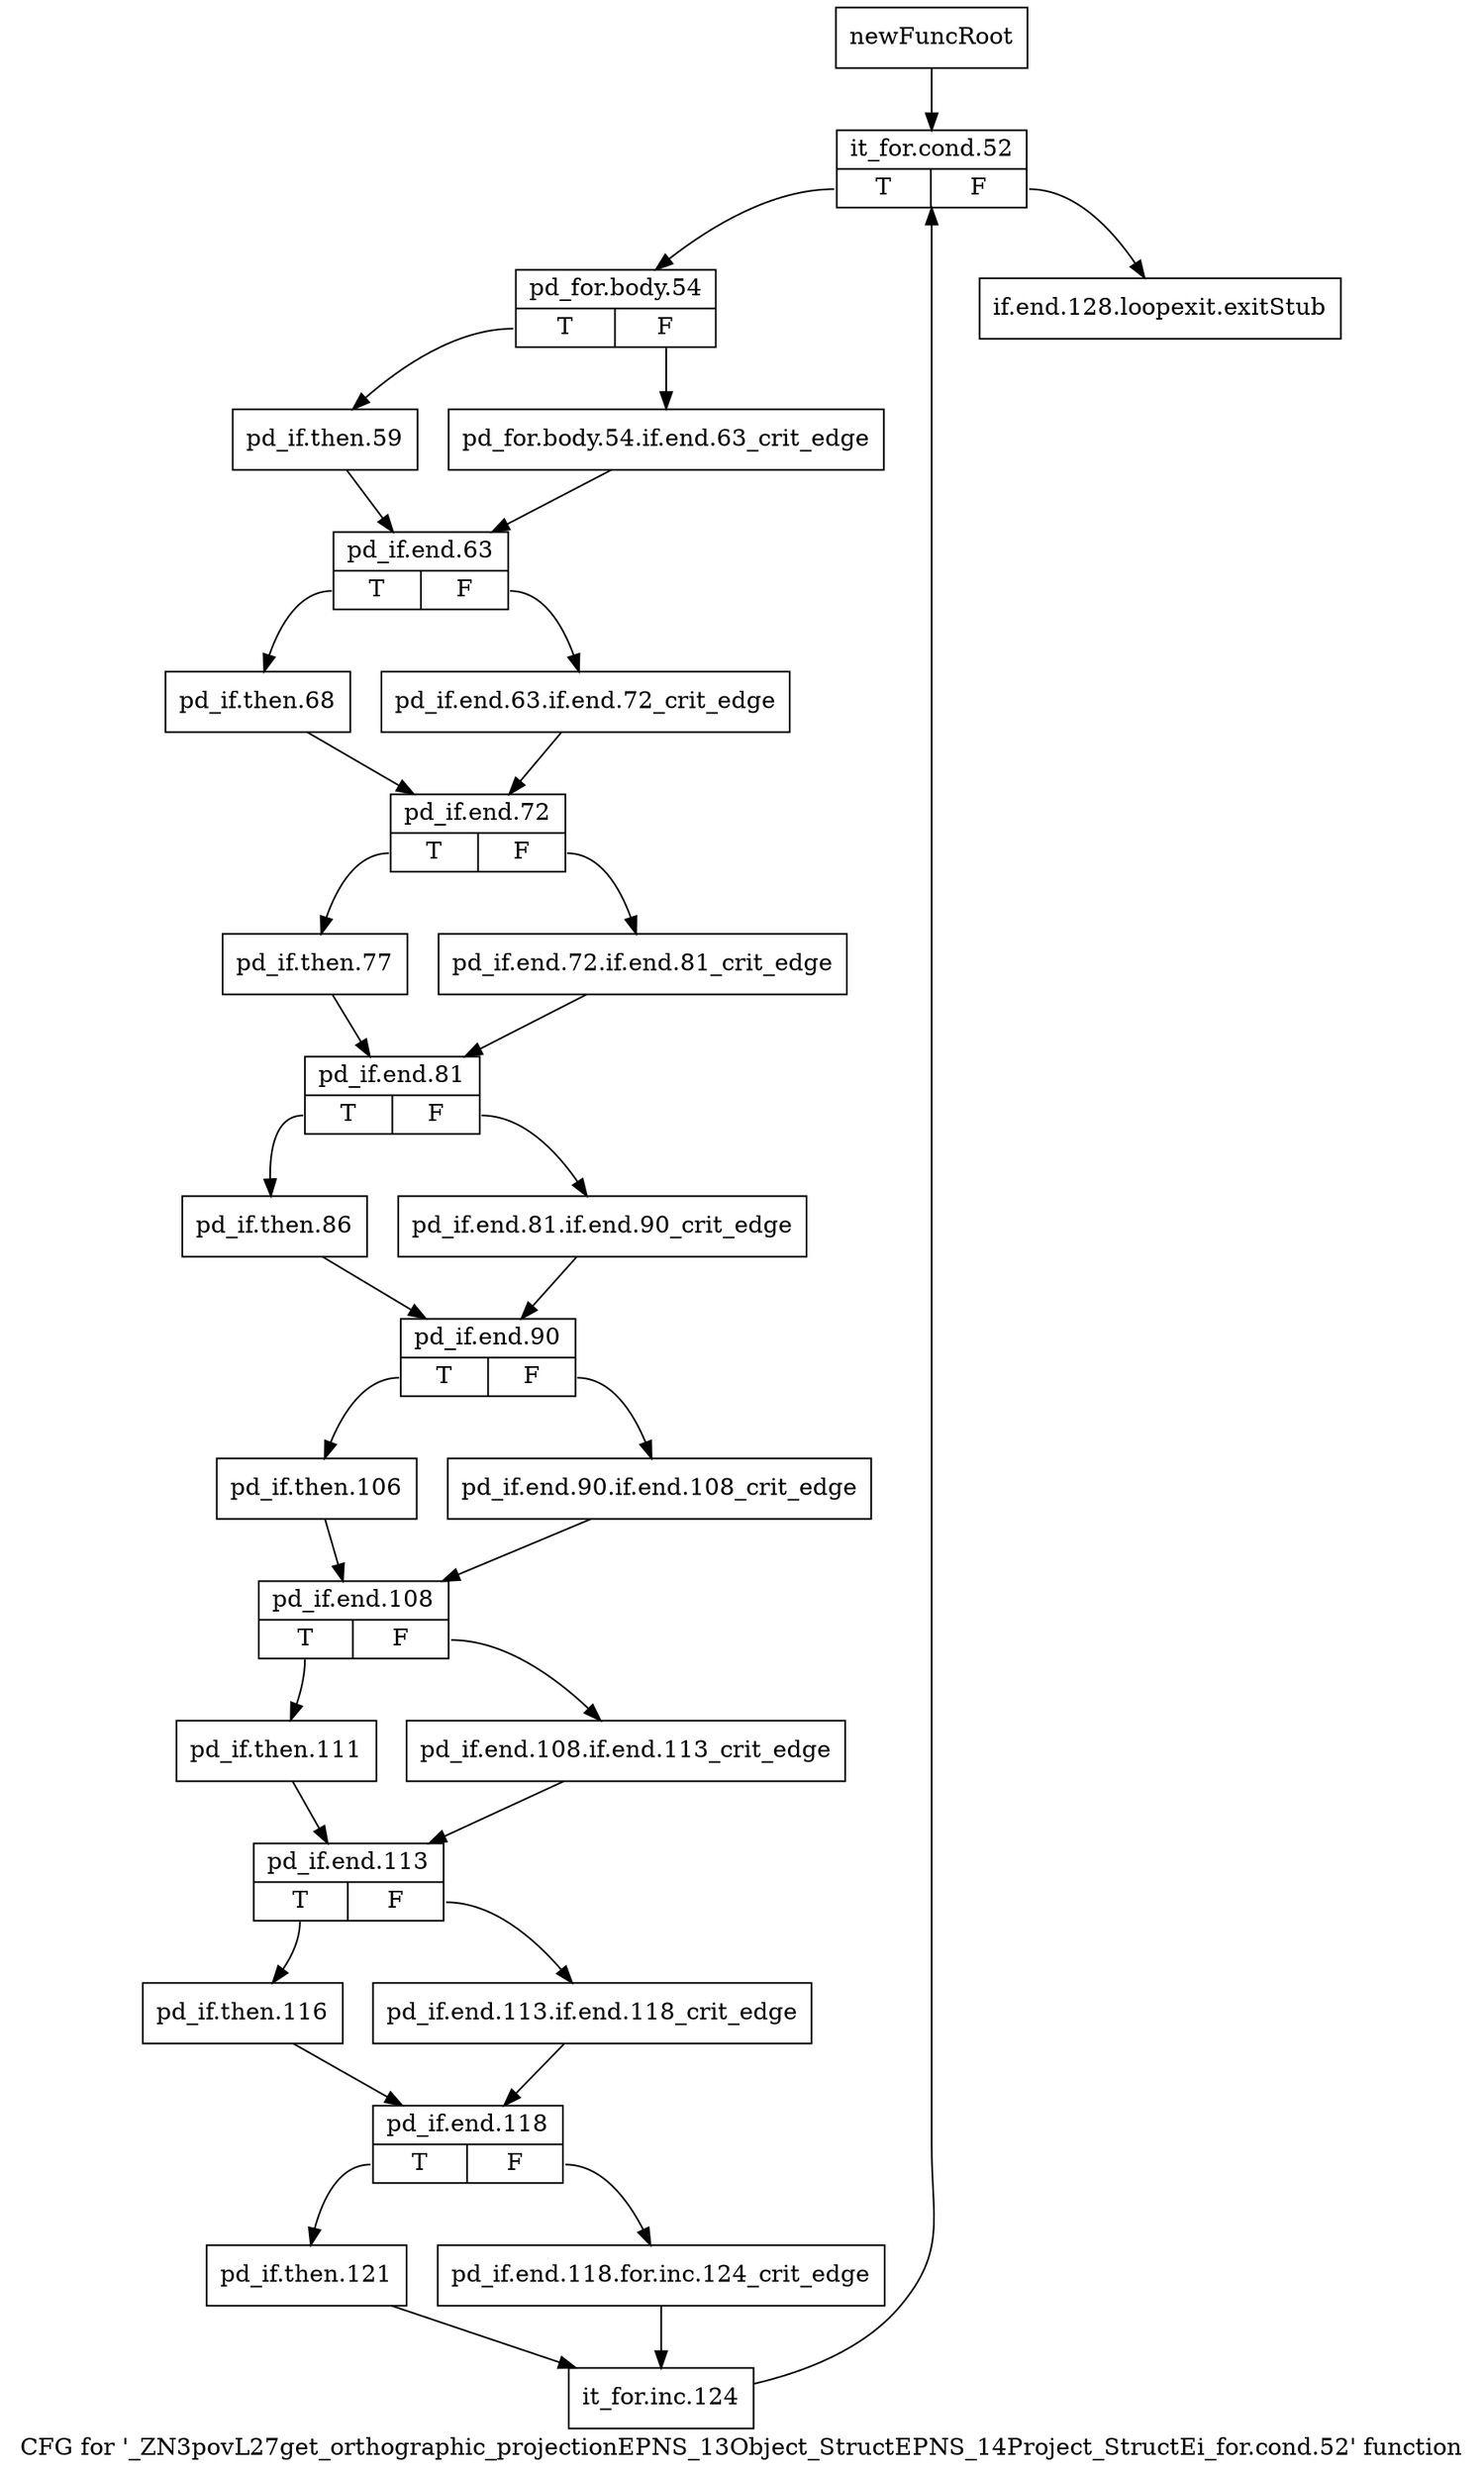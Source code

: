 digraph "CFG for '_ZN3povL27get_orthographic_projectionEPNS_13Object_StructEPNS_14Project_StructEi_for.cond.52' function" {
	label="CFG for '_ZN3povL27get_orthographic_projectionEPNS_13Object_StructEPNS_14Project_StructEi_for.cond.52' function";

	Node0x2ddc820 [shape=record,label="{newFuncRoot}"];
	Node0x2ddc820 -> Node0x2ddc8c0;
	Node0x2ddc870 [shape=record,label="{if.end.128.loopexit.exitStub}"];
	Node0x2ddc8c0 [shape=record,label="{it_for.cond.52|{<s0>T|<s1>F}}"];
	Node0x2ddc8c0:s0 -> Node0x2ddc910;
	Node0x2ddc8c0:s1 -> Node0x2ddc870;
	Node0x2ddc910 [shape=record,label="{pd_for.body.54|{<s0>T|<s1>F}}"];
	Node0x2ddc910:s0 -> Node0x2ddc9b0;
	Node0x2ddc910:s1 -> Node0x2ddc960;
	Node0x2ddc960 [shape=record,label="{pd_for.body.54.if.end.63_crit_edge}"];
	Node0x2ddc960 -> Node0x2ddca00;
	Node0x2ddc9b0 [shape=record,label="{pd_if.then.59}"];
	Node0x2ddc9b0 -> Node0x2ddca00;
	Node0x2ddca00 [shape=record,label="{pd_if.end.63|{<s0>T|<s1>F}}"];
	Node0x2ddca00:s0 -> Node0x2ddcaa0;
	Node0x2ddca00:s1 -> Node0x2ddca50;
	Node0x2ddca50 [shape=record,label="{pd_if.end.63.if.end.72_crit_edge}"];
	Node0x2ddca50 -> Node0x2ddcaf0;
	Node0x2ddcaa0 [shape=record,label="{pd_if.then.68}"];
	Node0x2ddcaa0 -> Node0x2ddcaf0;
	Node0x2ddcaf0 [shape=record,label="{pd_if.end.72|{<s0>T|<s1>F}}"];
	Node0x2ddcaf0:s0 -> Node0x2ddcb90;
	Node0x2ddcaf0:s1 -> Node0x2ddcb40;
	Node0x2ddcb40 [shape=record,label="{pd_if.end.72.if.end.81_crit_edge}"];
	Node0x2ddcb40 -> Node0x2ddcbe0;
	Node0x2ddcb90 [shape=record,label="{pd_if.then.77}"];
	Node0x2ddcb90 -> Node0x2ddcbe0;
	Node0x2ddcbe0 [shape=record,label="{pd_if.end.81|{<s0>T|<s1>F}}"];
	Node0x2ddcbe0:s0 -> Node0x2ddcc80;
	Node0x2ddcbe0:s1 -> Node0x2ddcc30;
	Node0x2ddcc30 [shape=record,label="{pd_if.end.81.if.end.90_crit_edge}"];
	Node0x2ddcc30 -> Node0x2ddccd0;
	Node0x2ddcc80 [shape=record,label="{pd_if.then.86}"];
	Node0x2ddcc80 -> Node0x2ddccd0;
	Node0x2ddccd0 [shape=record,label="{pd_if.end.90|{<s0>T|<s1>F}}"];
	Node0x2ddccd0:s0 -> Node0x2ddcd70;
	Node0x2ddccd0:s1 -> Node0x2ddcd20;
	Node0x2ddcd20 [shape=record,label="{pd_if.end.90.if.end.108_crit_edge}"];
	Node0x2ddcd20 -> Node0x2ddcdc0;
	Node0x2ddcd70 [shape=record,label="{pd_if.then.106}"];
	Node0x2ddcd70 -> Node0x2ddcdc0;
	Node0x2ddcdc0 [shape=record,label="{pd_if.end.108|{<s0>T|<s1>F}}"];
	Node0x2ddcdc0:s0 -> Node0x2ddce60;
	Node0x2ddcdc0:s1 -> Node0x2ddce10;
	Node0x2ddce10 [shape=record,label="{pd_if.end.108.if.end.113_crit_edge}"];
	Node0x2ddce10 -> Node0x2ddceb0;
	Node0x2ddce60 [shape=record,label="{pd_if.then.111}"];
	Node0x2ddce60 -> Node0x2ddceb0;
	Node0x2ddceb0 [shape=record,label="{pd_if.end.113|{<s0>T|<s1>F}}"];
	Node0x2ddceb0:s0 -> Node0x2ddcf50;
	Node0x2ddceb0:s1 -> Node0x2ddcf00;
	Node0x2ddcf00 [shape=record,label="{pd_if.end.113.if.end.118_crit_edge}"];
	Node0x2ddcf00 -> Node0x2ddcfa0;
	Node0x2ddcf50 [shape=record,label="{pd_if.then.116}"];
	Node0x2ddcf50 -> Node0x2ddcfa0;
	Node0x2ddcfa0 [shape=record,label="{pd_if.end.118|{<s0>T|<s1>F}}"];
	Node0x2ddcfa0:s0 -> Node0x2ddd040;
	Node0x2ddcfa0:s1 -> Node0x2ddcff0;
	Node0x2ddcff0 [shape=record,label="{pd_if.end.118.for.inc.124_crit_edge}"];
	Node0x2ddcff0 -> Node0x2ddd090;
	Node0x2ddd040 [shape=record,label="{pd_if.then.121}"];
	Node0x2ddd040 -> Node0x2ddd090;
	Node0x2ddd090 [shape=record,label="{it_for.inc.124}"];
	Node0x2ddd090 -> Node0x2ddc8c0;
}
